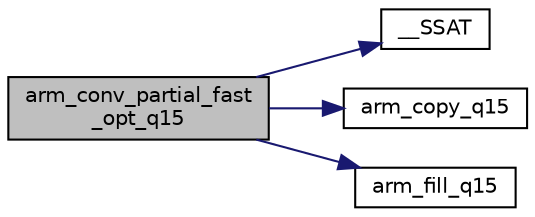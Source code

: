 digraph "arm_conv_partial_fast_opt_q15"
{
 // LATEX_PDF_SIZE
  edge [fontname="Helvetica",fontsize="10",labelfontname="Helvetica",labelfontsize="10"];
  node [fontname="Helvetica",fontsize="10",shape=record];
  rankdir="LR";
  Node1 [label="arm_conv_partial_fast\l_opt_q15",height=0.2,width=0.4,color="black", fillcolor="grey75", style="filled", fontcolor="black",tooltip="Partial convolution of Q15 sequences (fast version) for Cortex-M3 and Cortex-M4."];
  Node1 -> Node2 [color="midnightblue",fontsize="10",style="solid",fontname="Helvetica"];
  Node2 [label="__SSAT",height=0.2,width=0.4,color="black", fillcolor="white", style="filled",URL="$group___c_m_s_i_s___core___instruction_interface.html#ga372c0535573dde3e37f0f08c774a3487",tooltip="Signed Saturate."];
  Node1 -> Node3 [color="midnightblue",fontsize="10",style="solid",fontname="Helvetica"];
  Node3 [label="arm_copy_q15",height=0.2,width=0.4,color="black", fillcolor="white", style="filled",URL="$group__copy.html#ga872ca4cfc18c680b8991ccd569a5fda0",tooltip="Copies the elements of a Q15 vector."];
  Node1 -> Node4 [color="midnightblue",fontsize="10",style="solid",fontname="Helvetica"];
  Node4 [label="arm_fill_q15",height=0.2,width=0.4,color="black", fillcolor="white", style="filled",URL="$group___fill.html#ga76b21c32a3783a2b3334d930a646e5d8",tooltip="Fills a constant value into a Q15 vector."];
}
